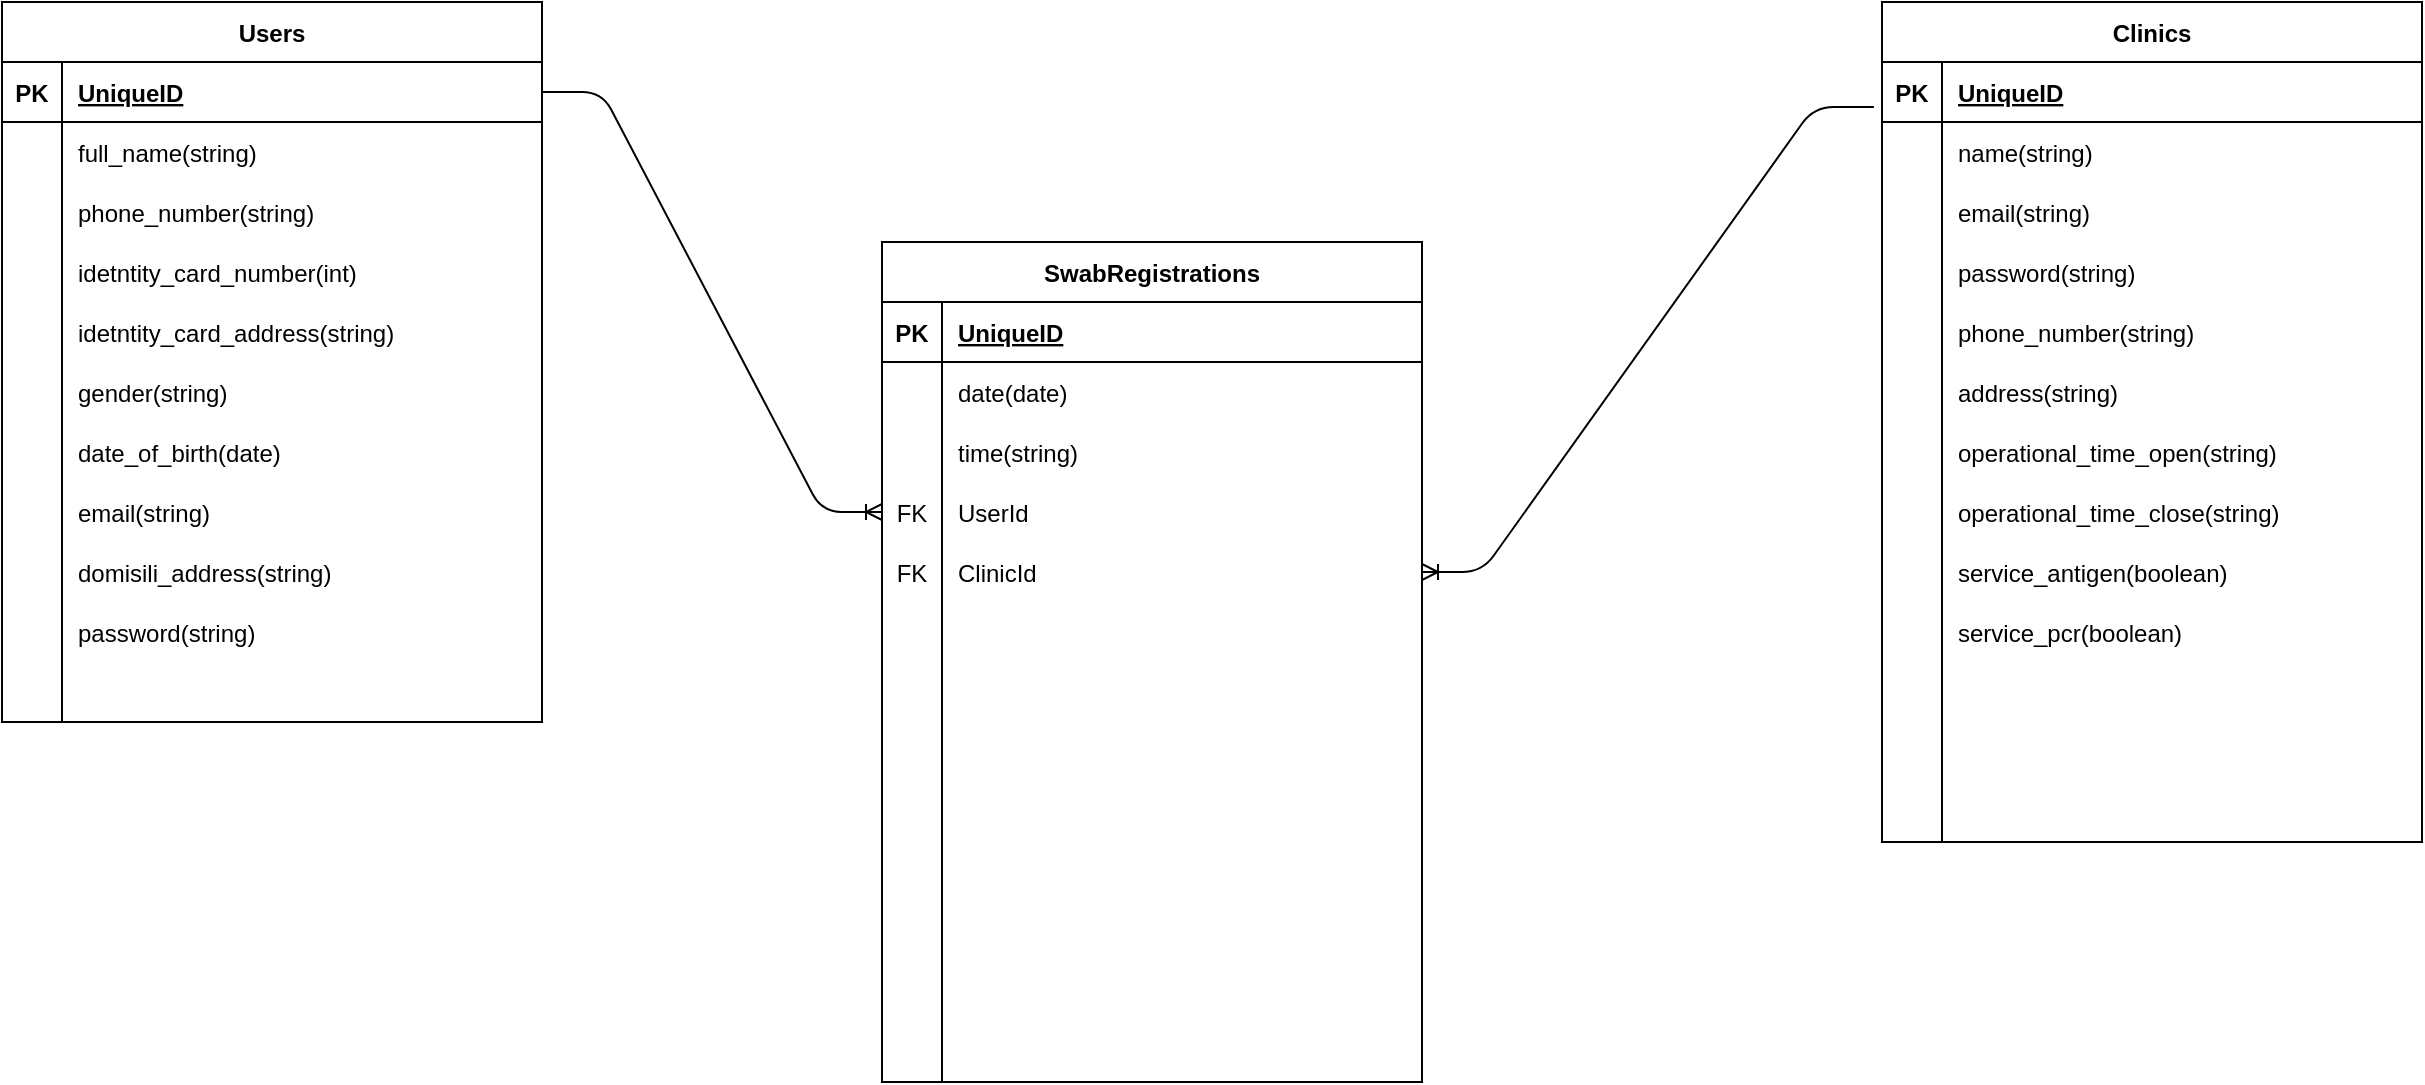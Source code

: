 <mxfile version="14.9.3" type="github"><diagram id="ODa3ovQOlULHFyIMI1qH" name="Page-2"><mxGraphModel dx="1210" dy="1522" grid="1" gridSize="10" guides="1" tooltips="1" connect="1" arrows="1" fold="1" page="1" pageScale="1" pageWidth="1600" pageHeight="900" math="0" shadow="0"><root><mxCell id="h5wD5mIosBl60oMvibnI-0"/><mxCell id="h5wD5mIosBl60oMvibnI-1" parent="h5wD5mIosBl60oMvibnI-0"/><mxCell id="FnBehqzZ0SRCD2qCZpWa-0" value="Users" style="shape=table;startSize=30;container=1;collapsible=1;childLayout=tableLayout;fixedRows=1;rowLines=0;fontStyle=1;align=center;resizeLast=1;" vertex="1" parent="h5wD5mIosBl60oMvibnI-1"><mxGeometry x="40" y="-880" width="270" height="360" as="geometry"/></mxCell><mxCell id="FnBehqzZ0SRCD2qCZpWa-1" value="" style="shape=partialRectangle;collapsible=0;dropTarget=0;pointerEvents=0;fillColor=none;top=0;left=0;bottom=1;right=0;points=[[0,0.5],[1,0.5]];portConstraint=eastwest;" vertex="1" parent="FnBehqzZ0SRCD2qCZpWa-0"><mxGeometry y="30" width="270" height="30" as="geometry"/></mxCell><mxCell id="FnBehqzZ0SRCD2qCZpWa-2" value="PK" style="shape=partialRectangle;connectable=0;fillColor=none;top=0;left=0;bottom=0;right=0;fontStyle=1;overflow=hidden;" vertex="1" parent="FnBehqzZ0SRCD2qCZpWa-1"><mxGeometry width="30" height="30" as="geometry"/></mxCell><mxCell id="FnBehqzZ0SRCD2qCZpWa-3" value="UniqueID" style="shape=partialRectangle;connectable=0;fillColor=none;top=0;left=0;bottom=0;right=0;align=left;spacingLeft=6;fontStyle=5;overflow=hidden;" vertex="1" parent="FnBehqzZ0SRCD2qCZpWa-1"><mxGeometry x="30" width="240" height="30" as="geometry"/></mxCell><mxCell id="FnBehqzZ0SRCD2qCZpWa-4" value="" style="shape=partialRectangle;collapsible=0;dropTarget=0;pointerEvents=0;fillColor=none;top=0;left=0;bottom=0;right=0;points=[[0,0.5],[1,0.5]];portConstraint=eastwest;" vertex="1" parent="FnBehqzZ0SRCD2qCZpWa-0"><mxGeometry y="60" width="270" height="30" as="geometry"/></mxCell><mxCell id="FnBehqzZ0SRCD2qCZpWa-5" value="" style="shape=partialRectangle;connectable=0;fillColor=none;top=0;left=0;bottom=0;right=0;editable=1;overflow=hidden;" vertex="1" parent="FnBehqzZ0SRCD2qCZpWa-4"><mxGeometry width="30" height="30" as="geometry"/></mxCell><mxCell id="FnBehqzZ0SRCD2qCZpWa-6" value="full_name(string)" style="shape=partialRectangle;connectable=0;fillColor=none;top=0;left=0;bottom=0;right=0;align=left;spacingLeft=6;overflow=hidden;" vertex="1" parent="FnBehqzZ0SRCD2qCZpWa-4"><mxGeometry x="30" width="240" height="30" as="geometry"/></mxCell><mxCell id="FnBehqzZ0SRCD2qCZpWa-7" value="" style="shape=partialRectangle;collapsible=0;dropTarget=0;pointerEvents=0;fillColor=none;top=0;left=0;bottom=0;right=0;points=[[0,0.5],[1,0.5]];portConstraint=eastwest;" vertex="1" parent="FnBehqzZ0SRCD2qCZpWa-0"><mxGeometry y="90" width="270" height="30" as="geometry"/></mxCell><mxCell id="FnBehqzZ0SRCD2qCZpWa-8" value="" style="shape=partialRectangle;connectable=0;fillColor=none;top=0;left=0;bottom=0;right=0;editable=1;overflow=hidden;" vertex="1" parent="FnBehqzZ0SRCD2qCZpWa-7"><mxGeometry width="30" height="30" as="geometry"/></mxCell><mxCell id="FnBehqzZ0SRCD2qCZpWa-9" value="phone_number(string)" style="shape=partialRectangle;connectable=0;fillColor=none;top=0;left=0;bottom=0;right=0;align=left;spacingLeft=6;overflow=hidden;" vertex="1" parent="FnBehqzZ0SRCD2qCZpWa-7"><mxGeometry x="30" width="240" height="30" as="geometry"/></mxCell><mxCell id="FnBehqzZ0SRCD2qCZpWa-10" value="" style="shape=partialRectangle;collapsible=0;dropTarget=0;pointerEvents=0;fillColor=none;top=0;left=0;bottom=0;right=0;points=[[0,0.5],[1,0.5]];portConstraint=eastwest;" vertex="1" parent="FnBehqzZ0SRCD2qCZpWa-0"><mxGeometry y="120" width="270" height="30" as="geometry"/></mxCell><mxCell id="FnBehqzZ0SRCD2qCZpWa-11" value="" style="shape=partialRectangle;connectable=0;fillColor=none;top=0;left=0;bottom=0;right=0;editable=1;overflow=hidden;" vertex="1" parent="FnBehqzZ0SRCD2qCZpWa-10"><mxGeometry width="30" height="30" as="geometry"/></mxCell><mxCell id="FnBehqzZ0SRCD2qCZpWa-12" value="idetntity_card_number(int)" style="shape=partialRectangle;connectable=0;fillColor=none;top=0;left=0;bottom=0;right=0;align=left;spacingLeft=6;overflow=hidden;" vertex="1" parent="FnBehqzZ0SRCD2qCZpWa-10"><mxGeometry x="30" width="240" height="30" as="geometry"/></mxCell><mxCell id="FnBehqzZ0SRCD2qCZpWa-14" value="" style="shape=partialRectangle;collapsible=0;dropTarget=0;pointerEvents=0;fillColor=none;top=0;left=0;bottom=0;right=0;points=[[0,0.5],[1,0.5]];portConstraint=eastwest;" vertex="1" parent="FnBehqzZ0SRCD2qCZpWa-0"><mxGeometry y="150" width="270" height="30" as="geometry"/></mxCell><mxCell id="FnBehqzZ0SRCD2qCZpWa-15" value="" style="shape=partialRectangle;connectable=0;fillColor=none;top=0;left=0;bottom=0;right=0;editable=1;overflow=hidden;" vertex="1" parent="FnBehqzZ0SRCD2qCZpWa-14"><mxGeometry width="30" height="30" as="geometry"/></mxCell><mxCell id="FnBehqzZ0SRCD2qCZpWa-16" value="idetntity_card_address(string)" style="shape=partialRectangle;connectable=0;fillColor=none;top=0;left=0;bottom=0;right=0;align=left;spacingLeft=6;overflow=hidden;" vertex="1" parent="FnBehqzZ0SRCD2qCZpWa-14"><mxGeometry x="30" width="240" height="30" as="geometry"/></mxCell><mxCell id="FnBehqzZ0SRCD2qCZpWa-17" value="" style="shape=partialRectangle;collapsible=0;dropTarget=0;pointerEvents=0;fillColor=none;top=0;left=0;bottom=0;right=0;points=[[0,0.5],[1,0.5]];portConstraint=eastwest;" vertex="1" parent="FnBehqzZ0SRCD2qCZpWa-0"><mxGeometry y="180" width="270" height="30" as="geometry"/></mxCell><mxCell id="FnBehqzZ0SRCD2qCZpWa-18" value="" style="shape=partialRectangle;connectable=0;fillColor=none;top=0;left=0;bottom=0;right=0;editable=1;overflow=hidden;" vertex="1" parent="FnBehqzZ0SRCD2qCZpWa-17"><mxGeometry width="30" height="30" as="geometry"/></mxCell><mxCell id="FnBehqzZ0SRCD2qCZpWa-19" value="gender(string)" style="shape=partialRectangle;connectable=0;fillColor=none;top=0;left=0;bottom=0;right=0;align=left;spacingLeft=6;overflow=hidden;" vertex="1" parent="FnBehqzZ0SRCD2qCZpWa-17"><mxGeometry x="30" width="240" height="30" as="geometry"/></mxCell><mxCell id="FnBehqzZ0SRCD2qCZpWa-20" value="" style="shape=partialRectangle;collapsible=0;dropTarget=0;pointerEvents=0;fillColor=none;top=0;left=0;bottom=0;right=0;points=[[0,0.5],[1,0.5]];portConstraint=eastwest;" vertex="1" parent="FnBehqzZ0SRCD2qCZpWa-0"><mxGeometry y="210" width="270" height="30" as="geometry"/></mxCell><mxCell id="FnBehqzZ0SRCD2qCZpWa-21" value="" style="shape=partialRectangle;connectable=0;fillColor=none;top=0;left=0;bottom=0;right=0;editable=1;overflow=hidden;" vertex="1" parent="FnBehqzZ0SRCD2qCZpWa-20"><mxGeometry width="30" height="30" as="geometry"/></mxCell><mxCell id="FnBehqzZ0SRCD2qCZpWa-22" value="date_of_birth(date)" style="shape=partialRectangle;connectable=0;fillColor=none;top=0;left=0;bottom=0;right=0;align=left;spacingLeft=6;overflow=hidden;" vertex="1" parent="FnBehqzZ0SRCD2qCZpWa-20"><mxGeometry x="30" width="240" height="30" as="geometry"/></mxCell><mxCell id="FnBehqzZ0SRCD2qCZpWa-23" value="" style="shape=partialRectangle;collapsible=0;dropTarget=0;pointerEvents=0;fillColor=none;top=0;left=0;bottom=0;right=0;points=[[0,0.5],[1,0.5]];portConstraint=eastwest;" vertex="1" parent="FnBehqzZ0SRCD2qCZpWa-0"><mxGeometry y="240" width="270" height="30" as="geometry"/></mxCell><mxCell id="FnBehqzZ0SRCD2qCZpWa-24" value="" style="shape=partialRectangle;connectable=0;fillColor=none;top=0;left=0;bottom=0;right=0;editable=1;overflow=hidden;" vertex="1" parent="FnBehqzZ0SRCD2qCZpWa-23"><mxGeometry width="30" height="30" as="geometry"/></mxCell><mxCell id="FnBehqzZ0SRCD2qCZpWa-25" value="email(string)" style="shape=partialRectangle;connectable=0;fillColor=none;top=0;left=0;bottom=0;right=0;align=left;spacingLeft=6;overflow=hidden;" vertex="1" parent="FnBehqzZ0SRCD2qCZpWa-23"><mxGeometry x="30" width="240" height="30" as="geometry"/></mxCell><mxCell id="FnBehqzZ0SRCD2qCZpWa-26" value="" style="shape=partialRectangle;collapsible=0;dropTarget=0;pointerEvents=0;fillColor=none;top=0;left=0;bottom=0;right=0;points=[[0,0.5],[1,0.5]];portConstraint=eastwest;" vertex="1" parent="FnBehqzZ0SRCD2qCZpWa-0"><mxGeometry y="270" width="270" height="30" as="geometry"/></mxCell><mxCell id="FnBehqzZ0SRCD2qCZpWa-27" value="" style="shape=partialRectangle;connectable=0;fillColor=none;top=0;left=0;bottom=0;right=0;editable=1;overflow=hidden;" vertex="1" parent="FnBehqzZ0SRCD2qCZpWa-26"><mxGeometry width="30" height="30" as="geometry"/></mxCell><mxCell id="FnBehqzZ0SRCD2qCZpWa-28" value="domisili_address(string)" style="shape=partialRectangle;connectable=0;fillColor=none;top=0;left=0;bottom=0;right=0;align=left;spacingLeft=6;overflow=hidden;" vertex="1" parent="FnBehqzZ0SRCD2qCZpWa-26"><mxGeometry x="30" width="240" height="30" as="geometry"/></mxCell><mxCell id="FnBehqzZ0SRCD2qCZpWa-75" value="" style="shape=partialRectangle;collapsible=0;dropTarget=0;pointerEvents=0;fillColor=none;top=0;left=0;bottom=0;right=0;points=[[0,0.5],[1,0.5]];portConstraint=eastwest;" vertex="1" parent="FnBehqzZ0SRCD2qCZpWa-0"><mxGeometry y="300" width="270" height="30" as="geometry"/></mxCell><mxCell id="FnBehqzZ0SRCD2qCZpWa-76" value="" style="shape=partialRectangle;connectable=0;fillColor=none;top=0;left=0;bottom=0;right=0;editable=1;overflow=hidden;" vertex="1" parent="FnBehqzZ0SRCD2qCZpWa-75"><mxGeometry width="30" height="30" as="geometry"/></mxCell><mxCell id="FnBehqzZ0SRCD2qCZpWa-77" value="password(string)" style="shape=partialRectangle;connectable=0;fillColor=none;top=0;left=0;bottom=0;right=0;align=left;spacingLeft=6;overflow=hidden;" vertex="1" parent="FnBehqzZ0SRCD2qCZpWa-75"><mxGeometry x="30" width="240" height="30" as="geometry"/></mxCell><mxCell id="FnBehqzZ0SRCD2qCZpWa-29" value="" style="shape=partialRectangle;collapsible=0;dropTarget=0;pointerEvents=0;fillColor=none;top=0;left=0;bottom=0;right=0;points=[[0,0.5],[1,0.5]];portConstraint=eastwest;" vertex="1" parent="FnBehqzZ0SRCD2qCZpWa-0"><mxGeometry y="330" width="270" height="30" as="geometry"/></mxCell><mxCell id="FnBehqzZ0SRCD2qCZpWa-30" value="" style="shape=partialRectangle;connectable=0;fillColor=none;top=0;left=0;bottom=0;right=0;editable=1;overflow=hidden;" vertex="1" parent="FnBehqzZ0SRCD2qCZpWa-29"><mxGeometry width="30" height="30" as="geometry"/></mxCell><mxCell id="FnBehqzZ0SRCD2qCZpWa-31" value="" style="shape=partialRectangle;connectable=0;fillColor=none;top=0;left=0;bottom=0;right=0;align=left;spacingLeft=6;overflow=hidden;" vertex="1" parent="FnBehqzZ0SRCD2qCZpWa-29"><mxGeometry x="30" width="240" height="30" as="geometry"/></mxCell><mxCell id="FnBehqzZ0SRCD2qCZpWa-35" value="Clinics" style="shape=table;startSize=30;container=1;collapsible=1;childLayout=tableLayout;fixedRows=1;rowLines=0;fontStyle=1;align=center;resizeLast=1;" vertex="1" parent="h5wD5mIosBl60oMvibnI-1"><mxGeometry x="980" y="-880" width="270" height="420" as="geometry"/></mxCell><mxCell id="FnBehqzZ0SRCD2qCZpWa-36" value="" style="shape=partialRectangle;collapsible=0;dropTarget=0;pointerEvents=0;fillColor=none;top=0;left=0;bottom=1;right=0;points=[[0,0.5],[1,0.5]];portConstraint=eastwest;" vertex="1" parent="FnBehqzZ0SRCD2qCZpWa-35"><mxGeometry y="30" width="270" height="30" as="geometry"/></mxCell><mxCell id="FnBehqzZ0SRCD2qCZpWa-37" value="PK" style="shape=partialRectangle;connectable=0;fillColor=none;top=0;left=0;bottom=0;right=0;fontStyle=1;overflow=hidden;" vertex="1" parent="FnBehqzZ0SRCD2qCZpWa-36"><mxGeometry width="30" height="30" as="geometry"/></mxCell><mxCell id="FnBehqzZ0SRCD2qCZpWa-38" value="UniqueID" style="shape=partialRectangle;connectable=0;fillColor=none;top=0;left=0;bottom=0;right=0;align=left;spacingLeft=6;fontStyle=5;overflow=hidden;" vertex="1" parent="FnBehqzZ0SRCD2qCZpWa-36"><mxGeometry x="30" width="240" height="30" as="geometry"/></mxCell><mxCell id="FnBehqzZ0SRCD2qCZpWa-39" value="" style="shape=partialRectangle;collapsible=0;dropTarget=0;pointerEvents=0;fillColor=none;top=0;left=0;bottom=0;right=0;points=[[0,0.5],[1,0.5]];portConstraint=eastwest;" vertex="1" parent="FnBehqzZ0SRCD2qCZpWa-35"><mxGeometry y="60" width="270" height="30" as="geometry"/></mxCell><mxCell id="FnBehqzZ0SRCD2qCZpWa-40" value="" style="shape=partialRectangle;connectable=0;fillColor=none;top=0;left=0;bottom=0;right=0;editable=1;overflow=hidden;" vertex="1" parent="FnBehqzZ0SRCD2qCZpWa-39"><mxGeometry width="30" height="30" as="geometry"/></mxCell><mxCell id="FnBehqzZ0SRCD2qCZpWa-41" value="name(string)" style="shape=partialRectangle;connectable=0;fillColor=none;top=0;left=0;bottom=0;right=0;align=left;spacingLeft=6;overflow=hidden;" vertex="1" parent="FnBehqzZ0SRCD2qCZpWa-39"><mxGeometry x="30" width="240" height="30" as="geometry"/></mxCell><mxCell id="FnBehqzZ0SRCD2qCZpWa-69" value="" style="shape=partialRectangle;collapsible=0;dropTarget=0;pointerEvents=0;fillColor=none;top=0;left=0;bottom=0;right=0;points=[[0,0.5],[1,0.5]];portConstraint=eastwest;" vertex="1" parent="FnBehqzZ0SRCD2qCZpWa-35"><mxGeometry y="90" width="270" height="30" as="geometry"/></mxCell><mxCell id="FnBehqzZ0SRCD2qCZpWa-70" value="" style="shape=partialRectangle;connectable=0;fillColor=none;top=0;left=0;bottom=0;right=0;editable=1;overflow=hidden;" vertex="1" parent="FnBehqzZ0SRCD2qCZpWa-69"><mxGeometry width="30" height="30" as="geometry"/></mxCell><mxCell id="FnBehqzZ0SRCD2qCZpWa-71" value="email(string)" style="shape=partialRectangle;connectable=0;fillColor=none;top=0;left=0;bottom=0;right=0;align=left;spacingLeft=6;overflow=hidden;" vertex="1" parent="FnBehqzZ0SRCD2qCZpWa-69"><mxGeometry x="30" width="240" height="30" as="geometry"/></mxCell><mxCell id="FnBehqzZ0SRCD2qCZpWa-72" value="" style="shape=partialRectangle;collapsible=0;dropTarget=0;pointerEvents=0;fillColor=none;top=0;left=0;bottom=0;right=0;points=[[0,0.5],[1,0.5]];portConstraint=eastwest;" vertex="1" parent="FnBehqzZ0SRCD2qCZpWa-35"><mxGeometry y="120" width="270" height="30" as="geometry"/></mxCell><mxCell id="FnBehqzZ0SRCD2qCZpWa-73" value="" style="shape=partialRectangle;connectable=0;fillColor=none;top=0;left=0;bottom=0;right=0;editable=1;overflow=hidden;" vertex="1" parent="FnBehqzZ0SRCD2qCZpWa-72"><mxGeometry width="30" height="30" as="geometry"/></mxCell><mxCell id="FnBehqzZ0SRCD2qCZpWa-74" value="password(string)" style="shape=partialRectangle;connectable=0;fillColor=none;top=0;left=0;bottom=0;right=0;align=left;spacingLeft=6;overflow=hidden;" vertex="1" parent="FnBehqzZ0SRCD2qCZpWa-72"><mxGeometry x="30" width="240" height="30" as="geometry"/></mxCell><mxCell id="FnBehqzZ0SRCD2qCZpWa-42" value="" style="shape=partialRectangle;collapsible=0;dropTarget=0;pointerEvents=0;fillColor=none;top=0;left=0;bottom=0;right=0;points=[[0,0.5],[1,0.5]];portConstraint=eastwest;" vertex="1" parent="FnBehqzZ0SRCD2qCZpWa-35"><mxGeometry y="150" width="270" height="30" as="geometry"/></mxCell><mxCell id="FnBehqzZ0SRCD2qCZpWa-43" value="" style="shape=partialRectangle;connectable=0;fillColor=none;top=0;left=0;bottom=0;right=0;editable=1;overflow=hidden;" vertex="1" parent="FnBehqzZ0SRCD2qCZpWa-42"><mxGeometry width="30" height="30" as="geometry"/></mxCell><mxCell id="FnBehqzZ0SRCD2qCZpWa-44" value="phone_number(string)" style="shape=partialRectangle;connectable=0;fillColor=none;top=0;left=0;bottom=0;right=0;align=left;spacingLeft=6;overflow=hidden;" vertex="1" parent="FnBehqzZ0SRCD2qCZpWa-42"><mxGeometry x="30" width="240" height="30" as="geometry"/></mxCell><mxCell id="FnBehqzZ0SRCD2qCZpWa-45" value="" style="shape=partialRectangle;collapsible=0;dropTarget=0;pointerEvents=0;fillColor=none;top=0;left=0;bottom=0;right=0;points=[[0,0.5],[1,0.5]];portConstraint=eastwest;" vertex="1" parent="FnBehqzZ0SRCD2qCZpWa-35"><mxGeometry y="180" width="270" height="30" as="geometry"/></mxCell><mxCell id="FnBehqzZ0SRCD2qCZpWa-46" value="" style="shape=partialRectangle;connectable=0;fillColor=none;top=0;left=0;bottom=0;right=0;editable=1;overflow=hidden;" vertex="1" parent="FnBehqzZ0SRCD2qCZpWa-45"><mxGeometry width="30" height="30" as="geometry"/></mxCell><mxCell id="FnBehqzZ0SRCD2qCZpWa-47" value="address(string)" style="shape=partialRectangle;connectable=0;fillColor=none;top=0;left=0;bottom=0;right=0;align=left;spacingLeft=6;overflow=hidden;" vertex="1" parent="FnBehqzZ0SRCD2qCZpWa-45"><mxGeometry x="30" width="240" height="30" as="geometry"/></mxCell><mxCell id="FnBehqzZ0SRCD2qCZpWa-48" value="" style="shape=partialRectangle;collapsible=0;dropTarget=0;pointerEvents=0;fillColor=none;top=0;left=0;bottom=0;right=0;points=[[0,0.5],[1,0.5]];portConstraint=eastwest;" vertex="1" parent="FnBehqzZ0SRCD2qCZpWa-35"><mxGeometry y="210" width="270" height="30" as="geometry"/></mxCell><mxCell id="FnBehqzZ0SRCD2qCZpWa-49" value="" style="shape=partialRectangle;connectable=0;fillColor=none;top=0;left=0;bottom=0;right=0;editable=1;overflow=hidden;" vertex="1" parent="FnBehqzZ0SRCD2qCZpWa-48"><mxGeometry width="30" height="30" as="geometry"/></mxCell><mxCell id="FnBehqzZ0SRCD2qCZpWa-50" value="operational_time_open(string)" style="shape=partialRectangle;connectable=0;fillColor=none;top=0;left=0;bottom=0;right=0;align=left;spacingLeft=6;overflow=hidden;" vertex="1" parent="FnBehqzZ0SRCD2qCZpWa-48"><mxGeometry x="30" width="240" height="30" as="geometry"/></mxCell><mxCell id="FnBehqzZ0SRCD2qCZpWa-66" value="" style="shape=partialRectangle;collapsible=0;dropTarget=0;pointerEvents=0;fillColor=none;top=0;left=0;bottom=0;right=0;points=[[0,0.5],[1,0.5]];portConstraint=eastwest;" vertex="1" parent="FnBehqzZ0SRCD2qCZpWa-35"><mxGeometry y="240" width="270" height="30" as="geometry"/></mxCell><mxCell id="FnBehqzZ0SRCD2qCZpWa-67" value="" style="shape=partialRectangle;connectable=0;fillColor=none;top=0;left=0;bottom=0;right=0;editable=1;overflow=hidden;" vertex="1" parent="FnBehqzZ0SRCD2qCZpWa-66"><mxGeometry width="30" height="30" as="geometry"/></mxCell><mxCell id="FnBehqzZ0SRCD2qCZpWa-68" value="operational_time_close(string)" style="shape=partialRectangle;connectable=0;fillColor=none;top=0;left=0;bottom=0;right=0;align=left;spacingLeft=6;overflow=hidden;" vertex="1" parent="FnBehqzZ0SRCD2qCZpWa-66"><mxGeometry x="30" width="240" height="30" as="geometry"/></mxCell><mxCell id="FnBehqzZ0SRCD2qCZpWa-51" value="" style="shape=partialRectangle;collapsible=0;dropTarget=0;pointerEvents=0;fillColor=none;top=0;left=0;bottom=0;right=0;points=[[0,0.5],[1,0.5]];portConstraint=eastwest;" vertex="1" parent="FnBehqzZ0SRCD2qCZpWa-35"><mxGeometry y="270" width="270" height="30" as="geometry"/></mxCell><mxCell id="FnBehqzZ0SRCD2qCZpWa-52" value="" style="shape=partialRectangle;connectable=0;fillColor=none;top=0;left=0;bottom=0;right=0;editable=1;overflow=hidden;" vertex="1" parent="FnBehqzZ0SRCD2qCZpWa-51"><mxGeometry width="30" height="30" as="geometry"/></mxCell><mxCell id="FnBehqzZ0SRCD2qCZpWa-53" value="service_antigen(boolean)" style="shape=partialRectangle;connectable=0;fillColor=none;top=0;left=0;bottom=0;right=0;align=left;spacingLeft=6;overflow=hidden;" vertex="1" parent="FnBehqzZ0SRCD2qCZpWa-51"><mxGeometry x="30" width="240" height="30" as="geometry"/></mxCell><mxCell id="FnBehqzZ0SRCD2qCZpWa-54" value="" style="shape=partialRectangle;collapsible=0;dropTarget=0;pointerEvents=0;fillColor=none;top=0;left=0;bottom=0;right=0;points=[[0,0.5],[1,0.5]];portConstraint=eastwest;" vertex="1" parent="FnBehqzZ0SRCD2qCZpWa-35"><mxGeometry y="300" width="270" height="30" as="geometry"/></mxCell><mxCell id="FnBehqzZ0SRCD2qCZpWa-55" value="" style="shape=partialRectangle;connectable=0;fillColor=none;top=0;left=0;bottom=0;right=0;editable=1;overflow=hidden;" vertex="1" parent="FnBehqzZ0SRCD2qCZpWa-54"><mxGeometry width="30" height="30" as="geometry"/></mxCell><mxCell id="FnBehqzZ0SRCD2qCZpWa-56" value="service_pcr(boolean)" style="shape=partialRectangle;connectable=0;fillColor=none;top=0;left=0;bottom=0;right=0;align=left;spacingLeft=6;overflow=hidden;" vertex="1" parent="FnBehqzZ0SRCD2qCZpWa-54"><mxGeometry x="30" width="240" height="30" as="geometry"/></mxCell><mxCell id="FnBehqzZ0SRCD2qCZpWa-57" value="" style="shape=partialRectangle;collapsible=0;dropTarget=0;pointerEvents=0;fillColor=none;top=0;left=0;bottom=0;right=0;points=[[0,0.5],[1,0.5]];portConstraint=eastwest;" vertex="1" parent="FnBehqzZ0SRCD2qCZpWa-35"><mxGeometry y="330" width="270" height="30" as="geometry"/></mxCell><mxCell id="FnBehqzZ0SRCD2qCZpWa-58" value="" style="shape=partialRectangle;connectable=0;fillColor=none;top=0;left=0;bottom=0;right=0;editable=1;overflow=hidden;" vertex="1" parent="FnBehqzZ0SRCD2qCZpWa-57"><mxGeometry width="30" height="30" as="geometry"/></mxCell><mxCell id="FnBehqzZ0SRCD2qCZpWa-59" value="" style="shape=partialRectangle;connectable=0;fillColor=none;top=0;left=0;bottom=0;right=0;align=left;spacingLeft=6;overflow=hidden;" vertex="1" parent="FnBehqzZ0SRCD2qCZpWa-57"><mxGeometry x="30" width="240" height="30" as="geometry"/></mxCell><mxCell id="FnBehqzZ0SRCD2qCZpWa-60" value="" style="shape=partialRectangle;collapsible=0;dropTarget=0;pointerEvents=0;fillColor=none;top=0;left=0;bottom=0;right=0;points=[[0,0.5],[1,0.5]];portConstraint=eastwest;" vertex="1" parent="FnBehqzZ0SRCD2qCZpWa-35"><mxGeometry y="360" width="270" height="30" as="geometry"/></mxCell><mxCell id="FnBehqzZ0SRCD2qCZpWa-61" value="" style="shape=partialRectangle;connectable=0;fillColor=none;top=0;left=0;bottom=0;right=0;editable=1;overflow=hidden;" vertex="1" parent="FnBehqzZ0SRCD2qCZpWa-60"><mxGeometry width="30" height="30" as="geometry"/></mxCell><mxCell id="FnBehqzZ0SRCD2qCZpWa-62" value="" style="shape=partialRectangle;connectable=0;fillColor=none;top=0;left=0;bottom=0;right=0;align=left;spacingLeft=6;overflow=hidden;" vertex="1" parent="FnBehqzZ0SRCD2qCZpWa-60"><mxGeometry x="30" width="240" height="30" as="geometry"/></mxCell><mxCell id="FnBehqzZ0SRCD2qCZpWa-63" value="" style="shape=partialRectangle;collapsible=0;dropTarget=0;pointerEvents=0;fillColor=none;top=0;left=0;bottom=0;right=0;points=[[0,0.5],[1,0.5]];portConstraint=eastwest;" vertex="1" parent="FnBehqzZ0SRCD2qCZpWa-35"><mxGeometry y="390" width="270" height="30" as="geometry"/></mxCell><mxCell id="FnBehqzZ0SRCD2qCZpWa-64" value="" style="shape=partialRectangle;connectable=0;fillColor=none;top=0;left=0;bottom=0;right=0;editable=1;overflow=hidden;" vertex="1" parent="FnBehqzZ0SRCD2qCZpWa-63"><mxGeometry width="30" height="30" as="geometry"/></mxCell><mxCell id="FnBehqzZ0SRCD2qCZpWa-65" value="" style="shape=partialRectangle;connectable=0;fillColor=none;top=0;left=0;bottom=0;right=0;align=left;spacingLeft=6;overflow=hidden;" vertex="1" parent="FnBehqzZ0SRCD2qCZpWa-63"><mxGeometry x="30" width="240" height="30" as="geometry"/></mxCell><mxCell id="FnBehqzZ0SRCD2qCZpWa-78" value="SwabRegistrations" style="shape=table;startSize=30;container=1;collapsible=1;childLayout=tableLayout;fixedRows=1;rowLines=0;fontStyle=1;align=center;resizeLast=1;" vertex="1" parent="h5wD5mIosBl60oMvibnI-1"><mxGeometry x="480" y="-760" width="270" height="420" as="geometry"/></mxCell><mxCell id="FnBehqzZ0SRCD2qCZpWa-79" value="" style="shape=partialRectangle;collapsible=0;dropTarget=0;pointerEvents=0;fillColor=none;top=0;left=0;bottom=1;right=0;points=[[0,0.5],[1,0.5]];portConstraint=eastwest;" vertex="1" parent="FnBehqzZ0SRCD2qCZpWa-78"><mxGeometry y="30" width="270" height="30" as="geometry"/></mxCell><mxCell id="FnBehqzZ0SRCD2qCZpWa-80" value="PK" style="shape=partialRectangle;connectable=0;fillColor=none;top=0;left=0;bottom=0;right=0;fontStyle=1;overflow=hidden;" vertex="1" parent="FnBehqzZ0SRCD2qCZpWa-79"><mxGeometry width="30" height="30" as="geometry"/></mxCell><mxCell id="FnBehqzZ0SRCD2qCZpWa-81" value="UniqueID" style="shape=partialRectangle;connectable=0;fillColor=none;top=0;left=0;bottom=0;right=0;align=left;spacingLeft=6;fontStyle=5;overflow=hidden;" vertex="1" parent="FnBehqzZ0SRCD2qCZpWa-79"><mxGeometry x="30" width="240" height="30" as="geometry"/></mxCell><mxCell id="FnBehqzZ0SRCD2qCZpWa-82" value="" style="shape=partialRectangle;collapsible=0;dropTarget=0;pointerEvents=0;fillColor=none;top=0;left=0;bottom=0;right=0;points=[[0,0.5],[1,0.5]];portConstraint=eastwest;" vertex="1" parent="FnBehqzZ0SRCD2qCZpWa-78"><mxGeometry y="60" width="270" height="30" as="geometry"/></mxCell><mxCell id="FnBehqzZ0SRCD2qCZpWa-83" value="" style="shape=partialRectangle;connectable=0;fillColor=none;top=0;left=0;bottom=0;right=0;editable=1;overflow=hidden;" vertex="1" parent="FnBehqzZ0SRCD2qCZpWa-82"><mxGeometry width="30" height="30" as="geometry"/></mxCell><mxCell id="FnBehqzZ0SRCD2qCZpWa-84" value="date(date)" style="shape=partialRectangle;connectable=0;fillColor=none;top=0;left=0;bottom=0;right=0;align=left;spacingLeft=6;overflow=hidden;" vertex="1" parent="FnBehqzZ0SRCD2qCZpWa-82"><mxGeometry x="30" width="240" height="30" as="geometry"/></mxCell><mxCell id="FnBehqzZ0SRCD2qCZpWa-85" value="" style="shape=partialRectangle;collapsible=0;dropTarget=0;pointerEvents=0;fillColor=none;top=0;left=0;bottom=0;right=0;points=[[0,0.5],[1,0.5]];portConstraint=eastwest;" vertex="1" parent="FnBehqzZ0SRCD2qCZpWa-78"><mxGeometry y="90" width="270" height="30" as="geometry"/></mxCell><mxCell id="FnBehqzZ0SRCD2qCZpWa-86" value="" style="shape=partialRectangle;connectable=0;fillColor=none;top=0;left=0;bottom=0;right=0;editable=1;overflow=hidden;" vertex="1" parent="FnBehqzZ0SRCD2qCZpWa-85"><mxGeometry width="30" height="30" as="geometry"/></mxCell><mxCell id="FnBehqzZ0SRCD2qCZpWa-87" value="time(string)" style="shape=partialRectangle;connectable=0;fillColor=none;top=0;left=0;bottom=0;right=0;align=left;spacingLeft=6;overflow=hidden;" vertex="1" parent="FnBehqzZ0SRCD2qCZpWa-85"><mxGeometry x="30" width="240" height="30" as="geometry"/></mxCell><mxCell id="FnBehqzZ0SRCD2qCZpWa-88" value="" style="shape=partialRectangle;collapsible=0;dropTarget=0;pointerEvents=0;fillColor=none;top=0;left=0;bottom=0;right=0;points=[[0,0.5],[1,0.5]];portConstraint=eastwest;" vertex="1" parent="FnBehqzZ0SRCD2qCZpWa-78"><mxGeometry y="120" width="270" height="30" as="geometry"/></mxCell><mxCell id="FnBehqzZ0SRCD2qCZpWa-89" value="FK" style="shape=partialRectangle;connectable=0;fillColor=none;top=0;left=0;bottom=0;right=0;editable=1;overflow=hidden;" vertex="1" parent="FnBehqzZ0SRCD2qCZpWa-88"><mxGeometry width="30" height="30" as="geometry"/></mxCell><mxCell id="FnBehqzZ0SRCD2qCZpWa-90" value="UserId" style="shape=partialRectangle;connectable=0;fillColor=none;top=0;left=0;bottom=0;right=0;align=left;spacingLeft=6;overflow=hidden;" vertex="1" parent="FnBehqzZ0SRCD2qCZpWa-88"><mxGeometry x="30" width="240" height="30" as="geometry"/></mxCell><mxCell id="FnBehqzZ0SRCD2qCZpWa-91" value="" style="shape=partialRectangle;collapsible=0;dropTarget=0;pointerEvents=0;fillColor=none;top=0;left=0;bottom=0;right=0;points=[[0,0.5],[1,0.5]];portConstraint=eastwest;" vertex="1" parent="FnBehqzZ0SRCD2qCZpWa-78"><mxGeometry y="150" width="270" height="30" as="geometry"/></mxCell><mxCell id="FnBehqzZ0SRCD2qCZpWa-92" value="FK" style="shape=partialRectangle;connectable=0;fillColor=none;top=0;left=0;bottom=0;right=0;editable=1;overflow=hidden;" vertex="1" parent="FnBehqzZ0SRCD2qCZpWa-91"><mxGeometry width="30" height="30" as="geometry"/></mxCell><mxCell id="FnBehqzZ0SRCD2qCZpWa-93" value="ClinicId" style="shape=partialRectangle;connectable=0;fillColor=none;top=0;left=0;bottom=0;right=0;align=left;spacingLeft=6;overflow=hidden;" vertex="1" parent="FnBehqzZ0SRCD2qCZpWa-91"><mxGeometry x="30" width="240" height="30" as="geometry"/></mxCell><mxCell id="FnBehqzZ0SRCD2qCZpWa-94" value="" style="shape=partialRectangle;collapsible=0;dropTarget=0;pointerEvents=0;fillColor=none;top=0;left=0;bottom=0;right=0;points=[[0,0.5],[1,0.5]];portConstraint=eastwest;" vertex="1" parent="FnBehqzZ0SRCD2qCZpWa-78"><mxGeometry y="180" width="270" height="30" as="geometry"/></mxCell><mxCell id="FnBehqzZ0SRCD2qCZpWa-95" value="" style="shape=partialRectangle;connectable=0;fillColor=none;top=0;left=0;bottom=0;right=0;editable=1;overflow=hidden;" vertex="1" parent="FnBehqzZ0SRCD2qCZpWa-94"><mxGeometry width="30" height="30" as="geometry"/></mxCell><mxCell id="FnBehqzZ0SRCD2qCZpWa-96" value="" style="shape=partialRectangle;connectable=0;fillColor=none;top=0;left=0;bottom=0;right=0;align=left;spacingLeft=6;overflow=hidden;" vertex="1" parent="FnBehqzZ0SRCD2qCZpWa-94"><mxGeometry x="30" width="240" height="30" as="geometry"/></mxCell><mxCell id="FnBehqzZ0SRCD2qCZpWa-97" value="" style="shape=partialRectangle;collapsible=0;dropTarget=0;pointerEvents=0;fillColor=none;top=0;left=0;bottom=0;right=0;points=[[0,0.5],[1,0.5]];portConstraint=eastwest;" vertex="1" parent="FnBehqzZ0SRCD2qCZpWa-78"><mxGeometry y="210" width="270" height="30" as="geometry"/></mxCell><mxCell id="FnBehqzZ0SRCD2qCZpWa-98" value="" style="shape=partialRectangle;connectable=0;fillColor=none;top=0;left=0;bottom=0;right=0;editable=1;overflow=hidden;" vertex="1" parent="FnBehqzZ0SRCD2qCZpWa-97"><mxGeometry width="30" height="30" as="geometry"/></mxCell><mxCell id="FnBehqzZ0SRCD2qCZpWa-99" value="" style="shape=partialRectangle;connectable=0;fillColor=none;top=0;left=0;bottom=0;right=0;align=left;spacingLeft=6;overflow=hidden;" vertex="1" parent="FnBehqzZ0SRCD2qCZpWa-97"><mxGeometry x="30" width="240" height="30" as="geometry"/></mxCell><mxCell id="FnBehqzZ0SRCD2qCZpWa-100" value="" style="shape=partialRectangle;collapsible=0;dropTarget=0;pointerEvents=0;fillColor=none;top=0;left=0;bottom=0;right=0;points=[[0,0.5],[1,0.5]];portConstraint=eastwest;" vertex="1" parent="FnBehqzZ0SRCD2qCZpWa-78"><mxGeometry y="240" width="270" height="30" as="geometry"/></mxCell><mxCell id="FnBehqzZ0SRCD2qCZpWa-101" value="" style="shape=partialRectangle;connectable=0;fillColor=none;top=0;left=0;bottom=0;right=0;editable=1;overflow=hidden;" vertex="1" parent="FnBehqzZ0SRCD2qCZpWa-100"><mxGeometry width="30" height="30" as="geometry"/></mxCell><mxCell id="FnBehqzZ0SRCD2qCZpWa-102" value="" style="shape=partialRectangle;connectable=0;fillColor=none;top=0;left=0;bottom=0;right=0;align=left;spacingLeft=6;overflow=hidden;" vertex="1" parent="FnBehqzZ0SRCD2qCZpWa-100"><mxGeometry x="30" width="240" height="30" as="geometry"/></mxCell><mxCell id="FnBehqzZ0SRCD2qCZpWa-103" value="" style="shape=partialRectangle;collapsible=0;dropTarget=0;pointerEvents=0;fillColor=none;top=0;left=0;bottom=0;right=0;points=[[0,0.5],[1,0.5]];portConstraint=eastwest;" vertex="1" parent="FnBehqzZ0SRCD2qCZpWa-78"><mxGeometry y="270" width="270" height="30" as="geometry"/></mxCell><mxCell id="FnBehqzZ0SRCD2qCZpWa-104" value="" style="shape=partialRectangle;connectable=0;fillColor=none;top=0;left=0;bottom=0;right=0;editable=1;overflow=hidden;" vertex="1" parent="FnBehqzZ0SRCD2qCZpWa-103"><mxGeometry width="30" height="30" as="geometry"/></mxCell><mxCell id="FnBehqzZ0SRCD2qCZpWa-105" value="" style="shape=partialRectangle;connectable=0;fillColor=none;top=0;left=0;bottom=0;right=0;align=left;spacingLeft=6;overflow=hidden;" vertex="1" parent="FnBehqzZ0SRCD2qCZpWa-103"><mxGeometry x="30" width="240" height="30" as="geometry"/></mxCell><mxCell id="FnBehqzZ0SRCD2qCZpWa-106" value="" style="shape=partialRectangle;collapsible=0;dropTarget=0;pointerEvents=0;fillColor=none;top=0;left=0;bottom=0;right=0;points=[[0,0.5],[1,0.5]];portConstraint=eastwest;" vertex="1" parent="FnBehqzZ0SRCD2qCZpWa-78"><mxGeometry y="300" width="270" height="30" as="geometry"/></mxCell><mxCell id="FnBehqzZ0SRCD2qCZpWa-107" value="" style="shape=partialRectangle;connectable=0;fillColor=none;top=0;left=0;bottom=0;right=0;editable=1;overflow=hidden;" vertex="1" parent="FnBehqzZ0SRCD2qCZpWa-106"><mxGeometry width="30" height="30" as="geometry"/></mxCell><mxCell id="FnBehqzZ0SRCD2qCZpWa-108" value="" style="shape=partialRectangle;connectable=0;fillColor=none;top=0;left=0;bottom=0;right=0;align=left;spacingLeft=6;overflow=hidden;" vertex="1" parent="FnBehqzZ0SRCD2qCZpWa-106"><mxGeometry x="30" width="240" height="30" as="geometry"/></mxCell><mxCell id="FnBehqzZ0SRCD2qCZpWa-109" value="" style="shape=partialRectangle;collapsible=0;dropTarget=0;pointerEvents=0;fillColor=none;top=0;left=0;bottom=0;right=0;points=[[0,0.5],[1,0.5]];portConstraint=eastwest;" vertex="1" parent="FnBehqzZ0SRCD2qCZpWa-78"><mxGeometry y="330" width="270" height="30" as="geometry"/></mxCell><mxCell id="FnBehqzZ0SRCD2qCZpWa-110" value="" style="shape=partialRectangle;connectable=0;fillColor=none;top=0;left=0;bottom=0;right=0;editable=1;overflow=hidden;" vertex="1" parent="FnBehqzZ0SRCD2qCZpWa-109"><mxGeometry width="30" height="30" as="geometry"/></mxCell><mxCell id="FnBehqzZ0SRCD2qCZpWa-111" value="" style="shape=partialRectangle;connectable=0;fillColor=none;top=0;left=0;bottom=0;right=0;align=left;spacingLeft=6;overflow=hidden;" vertex="1" parent="FnBehqzZ0SRCD2qCZpWa-109"><mxGeometry x="30" width="240" height="30" as="geometry"/></mxCell><mxCell id="FnBehqzZ0SRCD2qCZpWa-112" value="" style="shape=partialRectangle;collapsible=0;dropTarget=0;pointerEvents=0;fillColor=none;top=0;left=0;bottom=0;right=0;points=[[0,0.5],[1,0.5]];portConstraint=eastwest;" vertex="1" parent="FnBehqzZ0SRCD2qCZpWa-78"><mxGeometry y="360" width="270" height="30" as="geometry"/></mxCell><mxCell id="FnBehqzZ0SRCD2qCZpWa-113" value="" style="shape=partialRectangle;connectable=0;fillColor=none;top=0;left=0;bottom=0;right=0;editable=1;overflow=hidden;" vertex="1" parent="FnBehqzZ0SRCD2qCZpWa-112"><mxGeometry width="30" height="30" as="geometry"/></mxCell><mxCell id="FnBehqzZ0SRCD2qCZpWa-114" value="" style="shape=partialRectangle;connectable=0;fillColor=none;top=0;left=0;bottom=0;right=0;align=left;spacingLeft=6;overflow=hidden;" vertex="1" parent="FnBehqzZ0SRCD2qCZpWa-112"><mxGeometry x="30" width="240" height="30" as="geometry"/></mxCell><mxCell id="FnBehqzZ0SRCD2qCZpWa-115" value="" style="shape=partialRectangle;collapsible=0;dropTarget=0;pointerEvents=0;fillColor=none;top=0;left=0;bottom=0;right=0;points=[[0,0.5],[1,0.5]];portConstraint=eastwest;" vertex="1" parent="FnBehqzZ0SRCD2qCZpWa-78"><mxGeometry y="390" width="270" height="30" as="geometry"/></mxCell><mxCell id="FnBehqzZ0SRCD2qCZpWa-116" value="" style="shape=partialRectangle;connectable=0;fillColor=none;top=0;left=0;bottom=0;right=0;editable=1;overflow=hidden;" vertex="1" parent="FnBehqzZ0SRCD2qCZpWa-115"><mxGeometry width="30" height="30" as="geometry"/></mxCell><mxCell id="FnBehqzZ0SRCD2qCZpWa-117" value="" style="shape=partialRectangle;connectable=0;fillColor=none;top=0;left=0;bottom=0;right=0;align=left;spacingLeft=6;overflow=hidden;" vertex="1" parent="FnBehqzZ0SRCD2qCZpWa-115"><mxGeometry x="30" width="240" height="30" as="geometry"/></mxCell><mxCell id="FnBehqzZ0SRCD2qCZpWa-119" value="" style="edgeStyle=entityRelationEdgeStyle;fontSize=12;html=1;endArrow=ERoneToMany;fontFamily=Courier New;fontColor=#000000;exitX=1;exitY=0.5;exitDx=0;exitDy=0;entryX=0;entryY=0.5;entryDx=0;entryDy=0;" edge="1" parent="h5wD5mIosBl60oMvibnI-1" source="FnBehqzZ0SRCD2qCZpWa-1" target="FnBehqzZ0SRCD2qCZpWa-88"><mxGeometry width="100" height="100" relative="1" as="geometry"><mxPoint x="380" y="-590" as="sourcePoint"/><mxPoint x="480" y="-690" as="targetPoint"/></mxGeometry></mxCell><mxCell id="FnBehqzZ0SRCD2qCZpWa-120" value="" style="edgeStyle=entityRelationEdgeStyle;fontSize=12;html=1;endArrow=ERoneToMany;fontFamily=Courier New;fontColor=#000000;entryX=1;entryY=0.5;entryDx=0;entryDy=0;exitX=-0.015;exitY=0.75;exitDx=0;exitDy=0;exitPerimeter=0;" edge="1" parent="h5wD5mIosBl60oMvibnI-1" source="FnBehqzZ0SRCD2qCZpWa-36" target="FnBehqzZ0SRCD2qCZpWa-91"><mxGeometry width="100" height="100" relative="1" as="geometry"><mxPoint x="900" y="-540" as="sourcePoint"/><mxPoint x="1000" y="-640" as="targetPoint"/></mxGeometry></mxCell></root></mxGraphModel></diagram></mxfile>